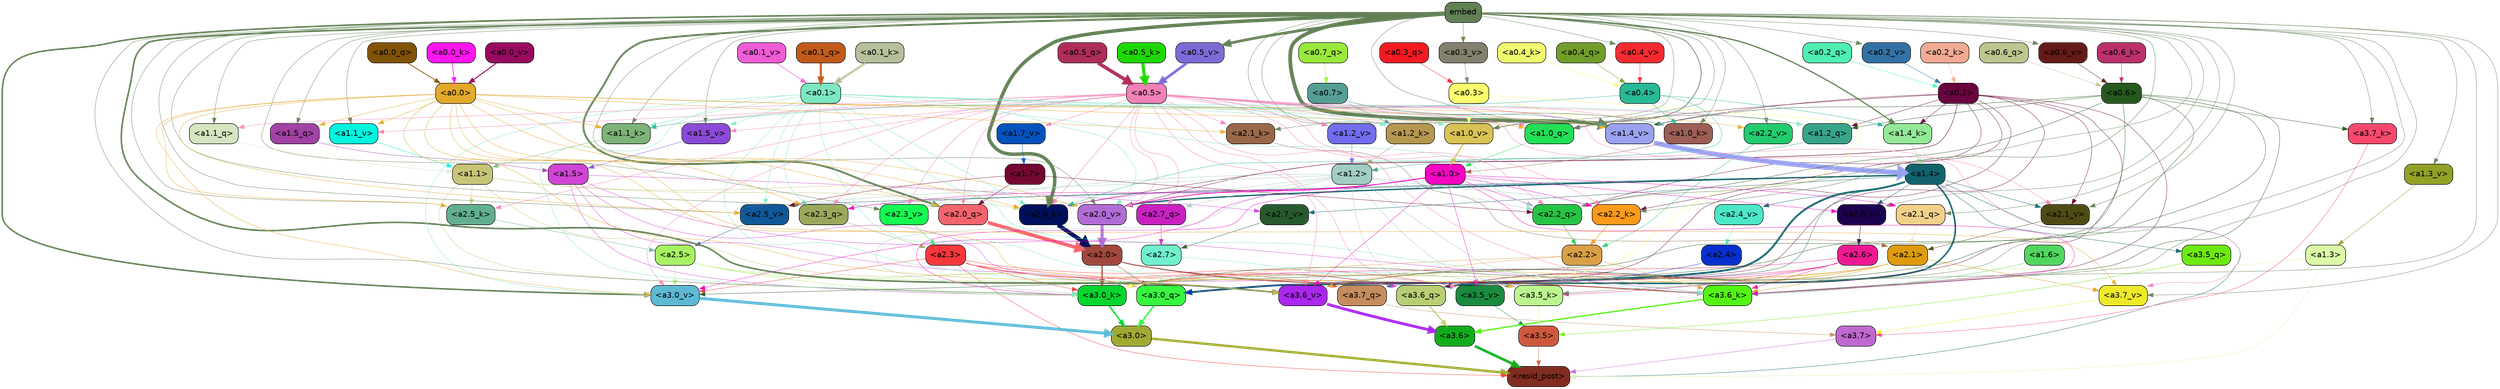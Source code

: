 strict digraph "" {
	graph [bgcolor=transparent,
		layout=dot,
		overlap=false,
		splines=true
	];
	"<a3.7>"	[color=black,
		fillcolor="#bf68cf",
		fontname=Helvetica,
		shape=box,
		style="filled, rounded"];
	"<resid_post>"	[color=black,
		fillcolor="#812c21",
		fontname=Helvetica,
		shape=box,
		style="filled, rounded"];
	"<a3.7>" -> "<resid_post>"	[color="#bf68cf",
		penwidth=0.6239100098609924];
	"<a3.6>"	[color=black,
		fillcolor="#12ad1c",
		fontname=Helvetica,
		shape=box,
		style="filled, rounded"];
	"<a3.6>" -> "<resid_post>"	[color="#12ad1c",
		penwidth=4.569062113761902];
	"<a3.5>"	[color=black,
		fillcolor="#ce583c",
		fontname=Helvetica,
		shape=box,
		style="filled, rounded"];
	"<a3.5>" -> "<resid_post>"	[color="#ce583c",
		penwidth=0.6];
	"<a3.0>"	[color=black,
		fillcolor="#9faa32",
		fontname=Helvetica,
		shape=box,
		style="filled, rounded"];
	"<a3.0>" -> "<resid_post>"	[color="#9faa32",
		penwidth=4.283544182777405];
	"<a2.3>"	[color=black,
		fillcolor="#f7373b",
		fontname=Helvetica,
		shape=box,
		style="filled, rounded"];
	"<a2.3>" -> "<resid_post>"	[color="#f7373b",
		penwidth=0.6];
	"<a3.7_q>"	[color=black,
		fillcolor="#c58c5d",
		fontname=Helvetica,
		shape=box,
		style="filled, rounded"];
	"<a2.3>" -> "<a3.7_q>"	[color="#f7373b",
		penwidth=0.6];
	"<a3.6_q>"	[color=black,
		fillcolor="#b8ce74",
		fontname=Helvetica,
		shape=box,
		style="filled, rounded"];
	"<a2.3>" -> "<a3.6_q>"	[color="#f7373b",
		penwidth=0.6];
	"<a3.0_q>"	[color=black,
		fillcolor="#37f73f",
		fontname=Helvetica,
		shape=box,
		style="filled, rounded"];
	"<a2.3>" -> "<a3.0_q>"	[color="#f7373b",
		penwidth=0.6];
	"<a3.0_k>"	[color=black,
		fillcolor="#06d62d",
		fontname=Helvetica,
		shape=box,
		style="filled, rounded"];
	"<a2.3>" -> "<a3.0_k>"	[color="#f7373b",
		penwidth=0.6];
	"<a3.6_v>"	[color=black,
		fillcolor="#aa27ed",
		fontname=Helvetica,
		shape=box,
		style="filled, rounded"];
	"<a2.3>" -> "<a3.6_v>"	[color="#f7373b",
		penwidth=0.6];
	"<a3.5_v>"	[color=black,
		fillcolor="#198b3e",
		fontname=Helvetica,
		shape=box,
		style="filled, rounded"];
	"<a2.3>" -> "<a3.5_v>"	[color="#f7373b",
		penwidth=0.6];
	"<a3.0_v>"	[color=black,
		fillcolor="#5eb9d5",
		fontname=Helvetica,
		shape=box,
		style="filled, rounded"];
	"<a2.3>" -> "<a3.0_v>"	[color="#f7373b",
		penwidth=0.6];
	"<a1.4>"	[color=black,
		fillcolor="#12636d",
		fontname=Helvetica,
		shape=box,
		style="filled, rounded"];
	"<a1.4>" -> "<resid_post>"	[color="#12636d",
		penwidth=0.6];
	"<a1.4>" -> "<a3.7_q>"	[color="#12636d",
		penwidth=0.6];
	"<a1.4>" -> "<a3.6_q>"	[color="#12636d",
		penwidth=2.7934007048606873];
	"<a3.5_q>"	[color=black,
		fillcolor="#6de912",
		fontname=Helvetica,
		shape=box,
		style="filled, rounded"];
	"<a1.4>" -> "<a3.5_q>"	[color="#12636d",
		penwidth=0.6];
	"<a1.4>" -> "<a3.0_q>"	[color="#12636d",
		penwidth=3.340754985809326];
	"<a2.3_q>"	[color=black,
		fillcolor="#9aa85c",
		fontname=Helvetica,
		shape=box,
		style="filled, rounded"];
	"<a1.4>" -> "<a2.3_q>"	[color="#12636d",
		penwidth=0.6];
	"<a2.7_v>"	[color=black,
		fillcolor="#285a2d",
		fontname=Helvetica,
		shape=box,
		style="filled, rounded"];
	"<a1.4>" -> "<a2.7_v>"	[color="#12636d",
		penwidth=0.6];
	"<a2.6_v>"	[color=black,
		fillcolor="#1c024e",
		fontname=Helvetica,
		shape=box,
		style="filled, rounded"];
	"<a1.4>" -> "<a2.6_v>"	[color="#12636d",
		penwidth=0.6];
	"<a2.5_v>"	[color=black,
		fillcolor="#115999",
		fontname=Helvetica,
		shape=box,
		style="filled, rounded"];
	"<a1.4>" -> "<a2.5_v>"	[color="#12636d",
		penwidth=0.6];
	"<a2.4_v>"	[color=black,
		fillcolor="#4be7c6",
		fontname=Helvetica,
		shape=box,
		style="filled, rounded"];
	"<a1.4>" -> "<a2.4_v>"	[color="#12636d",
		penwidth=0.6];
	"<a2.1_v>"	[color=black,
		fillcolor="#4f4b15",
		fontname=Helvetica,
		shape=box,
		style="filled, rounded"];
	"<a1.4>" -> "<a2.1_v>"	[color="#12636d",
		penwidth=0.6];
	"<a2.0_v>"	[color=black,
		fillcolor="#b16cd5",
		fontname=Helvetica,
		shape=box,
		style="filled, rounded"];
	"<a1.4>" -> "<a2.0_v>"	[color="#12636d",
		penwidth=2.268759250640869];
	"<a1.3>"	[color=black,
		fillcolor="#dbfaa7",
		fontname=Helvetica,
		shape=box,
		style="filled, rounded"];
	"<a1.3>" -> "<resid_post>"	[color="#dbfaa7",
		penwidth=0.6];
	"<a1.3>" -> "<a3.6_v>"	[color="#dbfaa7",
		penwidth=0.6];
	"<a3.7_q>" -> "<a3.7>"	[color="#c58c5d",
		penwidth=0.6];
	"<a3.6_q>" -> "<a3.6>"	[color="#b8ce74",
		penwidth=2.0347584784030914];
	"<a3.5_q>" -> "<a3.5>"	[color="#6de912",
		penwidth=0.6];
	"<a3.0_q>" -> "<a3.0>"	[color="#37f73f",
		penwidth=2.8635367155075073];
	"<a3.7_k>"	[color=black,
		fillcolor="#f8496d",
		fontname=Helvetica,
		shape=box,
		style="filled, rounded"];
	"<a3.7_k>" -> "<a3.7>"	[color="#f8496d",
		penwidth=0.6];
	"<a3.6_k>"	[color=black,
		fillcolor="#53f413",
		fontname=Helvetica,
		shape=box,
		style="filled, rounded"];
	"<a3.6_k>" -> "<a3.6>"	[color="#53f413",
		penwidth=2.1760786175727844];
	"<a3.5_k>"	[color=black,
		fillcolor="#bcf68f",
		fontname=Helvetica,
		shape=box,
		style="filled, rounded"];
	"<a3.5_k>" -> "<a3.5>"	[color="#bcf68f",
		penwidth=0.6];
	"<a3.0_k>" -> "<a3.0>"	[color="#06d62d",
		penwidth=2.632905662059784];
	"<a3.7_v>"	[color=black,
		fillcolor="#eeea29",
		fontname=Helvetica,
		shape=box,
		style="filled, rounded"];
	"<a3.7_v>" -> "<a3.7>"	[color="#eeea29",
		penwidth=0.6];
	"<a3.6_v>" -> "<a3.6>"	[color="#aa27ed",
		penwidth=4.981305837631226];
	"<a3.5_v>" -> "<a3.5>"	[color="#198b3e",
		penwidth=0.6];
	"<a3.0_v>" -> "<a3.0>"	[color="#5eb9d5",
		penwidth=5.168330669403076];
	"<a2.7>"	[color=black,
		fillcolor="#70f0cc",
		fontname=Helvetica,
		shape=box,
		style="filled, rounded"];
	"<a2.7>" -> "<a3.6_q>"	[color="#70f0cc",
		penwidth=0.6];
	"<a2.7>" -> "<a3.0_q>"	[color="#70f0cc",
		penwidth=0.6];
	"<a2.7>" -> "<a3.0_k>"	[color="#70f0cc",
		penwidth=0.6];
	"<a2.6>"	[color=black,
		fillcolor="#ec1991",
		fontname=Helvetica,
		shape=box,
		style="filled, rounded"];
	"<a2.6>" -> "<a3.6_q>"	[color="#ec1991",
		penwidth=0.6];
	"<a2.6>" -> "<a3.0_q>"	[color="#ec1991",
		penwidth=0.6];
	"<a2.6>" -> "<a3.6_k>"	[color="#ec1991",
		penwidth=0.6];
	"<a2.6>" -> "<a3.5_k>"	[color="#ec1991",
		penwidth=0.6];
	"<a2.6>" -> "<a3.0_k>"	[color="#ec1991",
		penwidth=0.6];
	"<a2.1>"	[color=black,
		fillcolor="#de9b0e",
		fontname=Helvetica,
		shape=box,
		style="filled, rounded"];
	"<a2.1>" -> "<a3.6_q>"	[color="#de9b0e",
		penwidth=0.6];
	"<a2.1>" -> "<a3.0_q>"	[color="#de9b0e",
		penwidth=0.6];
	"<a2.1>" -> "<a3.6_k>"	[color="#de9b0e",
		penwidth=0.6];
	"<a2.1>" -> "<a3.0_k>"	[color="#de9b0e",
		penwidth=0.6];
	"<a2.1>" -> "<a3.7_v>"	[color="#de9b0e",
		penwidth=0.6];
	"<a2.1>" -> "<a3.6_v>"	[color="#de9b0e",
		penwidth=0.6];
	"<a2.0>"	[color=black,
		fillcolor="#a2483d",
		fontname=Helvetica,
		shape=box,
		style="filled, rounded"];
	"<a2.0>" -> "<a3.6_q>"	[color="#a2483d",
		penwidth=0.6];
	"<a2.0>" -> "<a3.0_q>"	[color="#a2483d",
		penwidth=0.6];
	"<a2.0>" -> "<a3.6_k>"	[color="#a2483d",
		penwidth=1.6382827460765839];
	"<a2.0>" -> "<a3.0_k>"	[color="#a2483d",
		penwidth=2.161143198609352];
	"<a1.5>"	[color=black,
		fillcolor="#d044d5",
		fontname=Helvetica,
		shape=box,
		style="filled, rounded"];
	"<a1.5>" -> "<a3.6_q>"	[color="#d044d5",
		penwidth=0.6];
	"<a1.5>" -> "<a3.0_q>"	[color="#d044d5",
		penwidth=0.6];
	"<a1.5>" -> "<a3.6_k>"	[color="#d044d5",
		penwidth=0.6];
	"<a1.5>" -> "<a3.0_k>"	[color="#d044d5",
		penwidth=0.6];
	"<a1.5>" -> "<a2.7_v>"	[color="#d044d5",
		penwidth=0.6];
	"<a0.2>"	[color=black,
		fillcolor="#6a053f",
		fontname=Helvetica,
		shape=box,
		style="filled, rounded"];
	"<a0.2>" -> "<a3.6_q>"	[color="#6a053f",
		penwidth=0.6];
	"<a0.2>" -> "<a3.0_q>"	[color="#6a053f",
		penwidth=0.6];
	"<a0.2>" -> "<a3.6_k>"	[color="#6a053f",
		penwidth=0.6];
	"<a0.2>" -> "<a3.0_k>"	[color="#6a053f",
		penwidth=0.6];
	"<a2.2_q>"	[color=black,
		fillcolor="#26c444",
		fontname=Helvetica,
		shape=box,
		style="filled, rounded"];
	"<a0.2>" -> "<a2.2_q>"	[color="#6a053f",
		penwidth=0.6];
	"<a2.2_k>"	[color=black,
		fillcolor="#fe9a19",
		fontname=Helvetica,
		shape=box,
		style="filled, rounded"];
	"<a0.2>" -> "<a2.2_k>"	[color="#6a053f",
		penwidth=0.6];
	"<a2.0_k>"	[color=black,
		fillcolor="#000f5b",
		fontname=Helvetica,
		shape=box,
		style="filled, rounded"];
	"<a0.2>" -> "<a2.0_k>"	[color="#6a053f",
		penwidth=0.6];
	"<a0.2>" -> "<a2.1_v>"	[color="#6a053f",
		penwidth=0.6];
	"<a0.2>" -> "<a2.0_v>"	[color="#6a053f",
		penwidth=0.6];
	"<a1.2_q>"	[color=black,
		fillcolor="#37a489",
		fontname=Helvetica,
		shape=box,
		style="filled, rounded"];
	"<a0.2>" -> "<a1.2_q>"	[color="#6a053f",
		penwidth=0.6];
	"<a1.0_q>"	[color=black,
		fillcolor="#22df56",
		fontname=Helvetica,
		shape=box,
		style="filled, rounded"];
	"<a0.2>" -> "<a1.0_q>"	[color="#6a053f",
		penwidth=0.6];
	"<a1.4_k>"	[color=black,
		fillcolor="#94e998",
		fontname=Helvetica,
		shape=box,
		style="filled, rounded"];
	"<a0.2>" -> "<a1.4_k>"	[color="#6a053f",
		penwidth=0.6];
	"<a1.4_v>"	[color=black,
		fillcolor="#9aa2f0",
		fontname=Helvetica,
		shape=box,
		style="filled, rounded"];
	"<a0.2>" -> "<a1.4_v>"	[color="#6a053f",
		penwidth=0.6];
	"<a2.5>"	[color=black,
		fillcolor="#a7f163",
		fontname=Helvetica,
		shape=box,
		style="filled, rounded"];
	"<a2.5>" -> "<a3.0_q>"	[color="#a7f163",
		penwidth=0.6];
	"<a2.5>" -> "<a3.0_k>"	[color="#a7f163",
		penwidth=0.6];
	"<a2.5>" -> "<a3.6_v>"	[color="#a7f163",
		penwidth=0.6];
	"<a2.5>" -> "<a3.0_v>"	[color="#a7f163",
		penwidth=0.6];
	"<a2.4>"	[color=black,
		fillcolor="#072fcd",
		fontname=Helvetica,
		shape=box,
		style="filled, rounded"];
	"<a2.4>" -> "<a3.0_q>"	[color="#072fcd",
		penwidth=0.6];
	"<a1.1>"	[color=black,
		fillcolor="#c7c478",
		fontname=Helvetica,
		shape=box,
		style="filled, rounded"];
	"<a1.1>" -> "<a3.0_q>"	[color="#c7c478",
		penwidth=0.6];
	"<a1.1>" -> "<a3.0_k>"	[color="#c7c478",
		penwidth=0.6];
	"<a2.5_k>"	[color=black,
		fillcolor="#62af90",
		fontname=Helvetica,
		shape=box,
		style="filled, rounded"];
	"<a1.1>" -> "<a2.5_k>"	[color="#c7c478",
		penwidth=0.6];
	"<a1.1>" -> "<a2.0_k>"	[color="#c7c478",
		penwidth=0.6];
	"<a1.1>" -> "<a2.0_v>"	[color="#c7c478",
		penwidth=0.6];
	"<a0.6>"	[color=black,
		fillcolor="#27581e",
		fontname=Helvetica,
		shape=box,
		style="filled, rounded"];
	"<a0.6>" -> "<a3.7_k>"	[color="#27581e",
		penwidth=0.6];
	"<a0.6>" -> "<a3.6_k>"	[color="#27581e",
		penwidth=0.6];
	"<a0.6>" -> "<a3.0_k>"	[color="#27581e",
		penwidth=0.6];
	"<a0.6>" -> "<a3.6_v>"	[color="#27581e",
		penwidth=0.6];
	"<a0.6>" -> "<a3.0_v>"	[color="#27581e",
		penwidth=0.6];
	"<a0.6>" -> "<a2.2_q>"	[color="#27581e",
		penwidth=0.6];
	"<a0.6>" -> "<a1.2_q>"	[color="#27581e",
		penwidth=0.6];
	"<a0.6>" -> "<a1.4_v>"	[color="#27581e",
		penwidth=0.6];
	embed	[color=black,
		fillcolor="#618054",
		fontname=Helvetica,
		shape=box,
		style="filled, rounded"];
	embed -> "<a3.7_k>"	[color="#618054",
		penwidth=0.6];
	embed -> "<a3.6_k>"	[color="#618054",
		penwidth=0.6];
	embed -> "<a3.5_k>"	[color="#618054",
		penwidth=0.6];
	embed -> "<a3.0_k>"	[color="#618054",
		penwidth=0.6];
	embed -> "<a3.7_v>"	[color="#618054",
		penwidth=0.6];
	embed -> "<a3.6_v>"	[color="#618054",
		penwidth=2.7825746536254883];
	embed -> "<a3.5_v>"	[color="#618054",
		penwidth=0.6];
	embed -> "<a3.0_v>"	[color="#618054",
		penwidth=2.6950180530548096];
	embed -> "<a2.3_q>"	[color="#618054",
		penwidth=0.6];
	embed -> "<a2.2_q>"	[color="#618054",
		penwidth=0.6];
	"<a2.1_q>"	[color=black,
		fillcolor="#f3d08a",
		fontname=Helvetica,
		shape=box,
		style="filled, rounded"];
	embed -> "<a2.1_q>"	[color="#618054",
		penwidth=0.6];
	"<a2.0_q>"	[color=black,
		fillcolor="#f3646d",
		fontname=Helvetica,
		shape=box,
		style="filled, rounded"];
	embed -> "<a2.0_q>"	[color="#618054",
		penwidth=3.305941343307495];
	embed -> "<a2.5_k>"	[color="#618054",
		penwidth=0.6];
	embed -> "<a2.2_k>"	[color="#618054",
		penwidth=0.6698317527770996];
	"<a2.1_k>"	[color=black,
		fillcolor="#996849",
		fontname=Helvetica,
		shape=box,
		style="filled, rounded"];
	embed -> "<a2.1_k>"	[color="#618054",
		penwidth=0.6];
	embed -> "<a2.0_k>"	[color="#618054",
		penwidth=6.12570995092392];
	embed -> "<a2.6_v>"	[color="#618054",
		penwidth=0.6];
	embed -> "<a2.5_v>"	[color="#618054",
		penwidth=0.6];
	"<a2.3_v>"	[color=black,
		fillcolor="#15fa53",
		fontname=Helvetica,
		shape=box,
		style="filled, rounded"];
	embed -> "<a2.3_v>"	[color="#618054",
		penwidth=0.6];
	"<a2.2_v>"	[color=black,
		fillcolor="#22cb6e",
		fontname=Helvetica,
		shape=box,
		style="filled, rounded"];
	embed -> "<a2.2_v>"	[color="#618054",
		penwidth=0.6];
	embed -> "<a2.1_v>"	[color="#618054",
		penwidth=0.6];
	embed -> "<a2.0_v>"	[color="#618054",
		penwidth=0.6];
	"<a1.5_q>"	[color=black,
		fillcolor="#a142a4",
		fontname=Helvetica,
		shape=box,
		style="filled, rounded"];
	embed -> "<a1.5_q>"	[color="#618054",
		penwidth=0.6];
	embed -> "<a1.2_q>"	[color="#618054",
		penwidth=0.6087074279785156];
	"<a1.1_q>"	[color=black,
		fillcolor="#d4e5c0",
		fontname=Helvetica,
		shape=box,
		style="filled, rounded"];
	embed -> "<a1.1_q>"	[color="#618054",
		penwidth=0.6];
	embed -> "<a1.0_q>"	[color="#618054",
		penwidth=0.6];
	embed -> "<a1.4_k>"	[color="#618054",
		penwidth=2.1858973503112793];
	"<a1.2_k>"	[color=black,
		fillcolor="#b5974f",
		fontname=Helvetica,
		shape=box,
		style="filled, rounded"];
	embed -> "<a1.2_k>"	[color="#618054",
		penwidth=0.6];
	"<a1.1_k>"	[color=black,
		fillcolor="#7db377",
		fontname=Helvetica,
		shape=box,
		style="filled, rounded"];
	embed -> "<a1.1_k>"	[color="#618054",
		penwidth=0.6];
	"<a1.0_k>"	[color=black,
		fillcolor="#9d5e55",
		fontname=Helvetica,
		shape=box,
		style="filled, rounded"];
	embed -> "<a1.0_k>"	[color="#618054",
		penwidth=0.6];
	"<a1.5_v>"	[color=black,
		fillcolor="#8a4ad6",
		fontname=Helvetica,
		shape=box,
		style="filled, rounded"];
	embed -> "<a1.5_v>"	[color="#618054",
		penwidth=0.6];
	embed -> "<a1.4_v>"	[color="#618054",
		penwidth=6.590077131986618];
	"<a1.3_v>"	[color=black,
		fillcolor="#92a026",
		fontname=Helvetica,
		shape=box,
		style="filled, rounded"];
	embed -> "<a1.3_v>"	[color="#618054",
		penwidth=0.6];
	"<a1.2_v>"	[color=black,
		fillcolor="#726dec",
		fontname=Helvetica,
		shape=box,
		style="filled, rounded"];
	embed -> "<a1.2_v>"	[color="#618054",
		penwidth=0.6];
	"<a1.1_v>"	[color=black,
		fillcolor="#01f5de",
		fontname=Helvetica,
		shape=box,
		style="filled, rounded"];
	embed -> "<a1.1_v>"	[color="#618054",
		penwidth=0.6];
	"<a1.0_v>"	[color=black,
		fillcolor="#d8c253",
		fontname=Helvetica,
		shape=box,
		style="filled, rounded"];
	embed -> "<a1.0_v>"	[color="#618054",
		penwidth=1.2076449394226074];
	"<a0.6_v>"	[color=black,
		fillcolor="#661a18",
		fontname=Helvetica,
		shape=box,
		style="filled, rounded"];
	embed -> "<a0.6_v>"	[color="#618054",
		penwidth=0.6];
	"<a0.5_v>"	[color=black,
		fillcolor="#7c6bd7",
		fontname=Helvetica,
		shape=box,
		style="filled, rounded"];
	embed -> "<a0.5_v>"	[color="#618054",
		penwidth=4.663905620574951];
	"<a0.4_v>"	[color=black,
		fillcolor="#f62b30",
		fontname=Helvetica,
		shape=box,
		style="filled, rounded"];
	embed -> "<a0.4_v>"	[color="#618054",
		penwidth=0.6];
	"<a0.3_v>"	[color=black,
		fillcolor="#83816d",
		fontname=Helvetica,
		shape=box,
		style="filled, rounded"];
	embed -> "<a0.3_v>"	[color="#618054",
		penwidth=0.6];
	"<a0.2_v>"	[color=black,
		fillcolor="#3372a6",
		fontname=Helvetica,
		shape=box,
		style="filled, rounded"];
	embed -> "<a0.2_v>"	[color="#618054",
		penwidth=0.6];
	"<a2.2>"	[color=black,
		fillcolor="#d99f47",
		fontname=Helvetica,
		shape=box,
		style="filled, rounded"];
	"<a2.2>" -> "<a3.6_k>"	[color="#d99f47",
		penwidth=0.6];
	"<a2.2>" -> "<a3.0_k>"	[color="#d99f47",
		penwidth=0.6];
	"<a2.2>" -> "<a3.6_v>"	[color="#d99f47",
		penwidth=0.6];
	"<a1.6>"	[color=black,
		fillcolor="#50d65e",
		fontname=Helvetica,
		shape=box,
		style="filled, rounded"];
	"<a1.6>" -> "<a3.6_k>"	[color="#50d65e",
		penwidth=0.6];
	"<a1.2>"	[color=black,
		fillcolor="#a1cdc3",
		fontname=Helvetica,
		shape=box,
		style="filled, rounded"];
	"<a1.2>" -> "<a3.6_k>"	[color="#a1cdc3",
		penwidth=0.6];
	"<a1.2>" -> "<a3.5_k>"	[color="#a1cdc3",
		penwidth=0.6];
	"<a1.2>" -> "<a3.0_k>"	[color="#a1cdc3",
		penwidth=0.6];
	"<a1.2>" -> "<a3.5_v>"	[color="#a1cdc3",
		penwidth=0.6];
	"<a2.7_q>"	[color=black,
		fillcolor="#ca1fc1",
		fontname=Helvetica,
		shape=box,
		style="filled, rounded"];
	"<a1.2>" -> "<a2.7_q>"	[color="#a1cdc3",
		penwidth=0.6];
	"<a1.2>" -> "<a2.2_q>"	[color="#a1cdc3",
		penwidth=0.6];
	"<a1.2>" -> "<a2.2_k>"	[color="#a1cdc3",
		penwidth=0.6];
	"<a1.2>" -> "<a2.5_v>"	[color="#a1cdc3",
		penwidth=0.6];
	"<a1.2>" -> "<a2.3_v>"	[color="#a1cdc3",
		penwidth=0.6];
	"<a1.2>" -> "<a2.0_v>"	[color="#a1cdc3",
		penwidth=0.6];
	"<a1.0>"	[color=black,
		fillcolor="#f405c2",
		fontname=Helvetica,
		shape=box,
		style="filled, rounded"];
	"<a1.0>" -> "<a3.6_k>"	[color="#f405c2",
		penwidth=0.6];
	"<a1.0>" -> "<a3.0_k>"	[color="#f405c2",
		penwidth=0.6];
	"<a1.0>" -> "<a3.6_v>"	[color="#f405c2",
		penwidth=0.6];
	"<a1.0>" -> "<a3.5_v>"	[color="#f405c2",
		penwidth=0.6];
	"<a1.0>" -> "<a3.0_v>"	[color="#f405c2",
		penwidth=0.6];
	"<a1.0>" -> "<a2.3_q>"	[color="#f405c2",
		penwidth=0.6];
	"<a1.0>" -> "<a2.2_q>"	[color="#f405c2",
		penwidth=0.6];
	"<a1.0>" -> "<a2.1_q>"	[color="#f405c2",
		penwidth=0.6];
	"<a1.0>" -> "<a2.2_k>"	[color="#f405c2",
		penwidth=0.6];
	"<a1.0>" -> "<a2.0_k>"	[color="#f405c2",
		penwidth=0.6];
	"<a1.0>" -> "<a2.6_v>"	[color="#f405c2",
		penwidth=0.6];
	"<a1.0>" -> "<a2.0_v>"	[color="#f405c2",
		penwidth=1.2213096618652344];
	"<a0.5>"	[color=black,
		fillcolor="#f280b7",
		fontname=Helvetica,
		shape=box,
		style="filled, rounded"];
	"<a0.5>" -> "<a3.6_k>"	[color="#f280b7",
		penwidth=0.6];
	"<a0.5>" -> "<a3.7_v>"	[color="#f280b7",
		penwidth=0.6];
	"<a0.5>" -> "<a3.6_v>"	[color="#f280b7",
		penwidth=0.6];
	"<a0.5>" -> "<a3.5_v>"	[color="#f280b7",
		penwidth=0.6];
	"<a0.5>" -> "<a3.0_v>"	[color="#f280b7",
		penwidth=0.6];
	"<a0.5>" -> "<a2.7_q>"	[color="#f280b7",
		penwidth=0.6];
	"<a0.5>" -> "<a2.3_q>"	[color="#f280b7",
		penwidth=0.6];
	"<a0.5>" -> "<a2.2_q>"	[color="#f280b7",
		penwidth=0.6];
	"<a0.5>" -> "<a2.0_q>"	[color="#f280b7",
		penwidth=0.6];
	"<a0.5>" -> "<a2.5_k>"	[color="#f280b7",
		penwidth=0.6];
	"<a0.5>" -> "<a2.2_k>"	[color="#f280b7",
		penwidth=0.6];
	"<a0.5>" -> "<a2.1_k>"	[color="#f280b7",
		penwidth=0.6];
	"<a0.5>" -> "<a2.0_k>"	[color="#f280b7",
		penwidth=0.6900839805603027];
	"<a0.5>" -> "<a2.3_v>"	[color="#f280b7",
		penwidth=0.6];
	"<a0.5>" -> "<a2.1_v>"	[color="#f280b7",
		penwidth=0.6];
	"<a0.5>" -> "<a2.0_v>"	[color="#f280b7",
		penwidth=0.6];
	"<a0.5>" -> "<a1.2_q>"	[color="#f280b7",
		penwidth=0.6];
	"<a0.5>" -> "<a1.1_q>"	[color="#f280b7",
		penwidth=0.6];
	"<a0.5>" -> "<a1.0_q>"	[color="#f280b7",
		penwidth=0.6];
	"<a0.5>" -> "<a1.2_k>"	[color="#f280b7",
		penwidth=0.6];
	"<a0.5>" -> "<a1.1_k>"	[color="#f280b7",
		penwidth=0.6];
	"<a0.5>" -> "<a1.0_k>"	[color="#f280b7",
		penwidth=0.6];
	"<a1.7_v>"	[color=black,
		fillcolor="#0452be",
		fontname=Helvetica,
		shape=box,
		style="filled, rounded"];
	"<a0.5>" -> "<a1.7_v>"	[color="#f280b7",
		penwidth=0.6];
	"<a0.5>" -> "<a1.5_v>"	[color="#f280b7",
		penwidth=0.6];
	"<a0.5>" -> "<a1.4_v>"	[color="#f280b7",
		penwidth=0.9985027313232422];
	"<a0.5>" -> "<a1.2_v>"	[color="#f280b7",
		penwidth=0.6];
	"<a0.5>" -> "<a1.1_v>"	[color="#f280b7",
		penwidth=0.6];
	"<a0.5>" -> "<a1.0_v>"	[color="#f280b7",
		penwidth=0.6];
	"<a0.1>"	[color=black,
		fillcolor="#7ce7c2",
		fontname=Helvetica,
		shape=box,
		style="filled, rounded"];
	"<a0.1>" -> "<a3.6_k>"	[color="#7ce7c2",
		penwidth=0.6];
	"<a0.1>" -> "<a3.5_k>"	[color="#7ce7c2",
		penwidth=0.6];
	"<a0.1>" -> "<a3.0_k>"	[color="#7ce7c2",
		penwidth=0.6];
	"<a0.1>" -> "<a3.6_v>"	[color="#7ce7c2",
		penwidth=0.6];
	"<a0.1>" -> "<a3.0_v>"	[color="#7ce7c2",
		penwidth=0.6];
	"<a0.1>" -> "<a2.3_q>"	[color="#7ce7c2",
		penwidth=0.6];
	"<a0.1>" -> "<a2.2_q>"	[color="#7ce7c2",
		penwidth=0.6];
	"<a0.1>" -> "<a2.0_k>"	[color="#7ce7c2",
		penwidth=0.6];
	"<a0.1>" -> "<a2.5_v>"	[color="#7ce7c2",
		penwidth=0.6];
	"<a0.1>" -> "<a2.0_v>"	[color="#7ce7c2",
		penwidth=0.6];
	"<a0.1>" -> "<a1.2_q>"	[color="#7ce7c2",
		penwidth=0.6218185424804688];
	"<a0.1>" -> "<a1.2_k>"	[color="#7ce7c2",
		penwidth=0.6];
	"<a0.1>" -> "<a1.1_k>"	[color="#7ce7c2",
		penwidth=0.6];
	"<a0.1>" -> "<a1.5_v>"	[color="#7ce7c2",
		penwidth=0.6];
	"<a0.1>" -> "<a1.4_v>"	[color="#7ce7c2",
		penwidth=0.6];
	"<a0.1>" -> "<a1.0_v>"	[color="#7ce7c2",
		penwidth=0.6];
	"<a0.0>"	[color=black,
		fillcolor="#e3a92b",
		fontname=Helvetica,
		shape=box,
		style="filled, rounded"];
	"<a0.0>" -> "<a3.5_k>"	[color="#e3a92b",
		penwidth=0.6];
	"<a0.0>" -> "<a3.7_v>"	[color="#e3a92b",
		penwidth=0.6];
	"<a0.0>" -> "<a3.6_v>"	[color="#e3a92b",
		penwidth=0.6];
	"<a0.0>" -> "<a3.0_v>"	[color="#e3a92b",
		penwidth=0.6];
	"<a0.0>" -> "<a2.3_q>"	[color="#e3a92b",
		penwidth=0.6];
	"<a0.0>" -> "<a2.0_q>"	[color="#e3a92b",
		penwidth=0.6];
	"<a0.0>" -> "<a2.5_k>"	[color="#e3a92b",
		penwidth=0.6];
	"<a0.0>" -> "<a2.1_k>"	[color="#e3a92b",
		penwidth=0.6];
	"<a0.0>" -> "<a2.0_k>"	[color="#e3a92b",
		penwidth=0.6];
	"<a0.0>" -> "<a2.5_v>"	[color="#e3a92b",
		penwidth=0.6];
	"<a0.0>" -> "<a2.2_v>"	[color="#e3a92b",
		penwidth=0.6];
	"<a0.0>" -> "<a2.0_v>"	[color="#e3a92b",
		penwidth=0.6];
	"<a0.0>" -> "<a1.5_q>"	[color="#e3a92b",
		penwidth=0.6];
	"<a0.0>" -> "<a1.0_q>"	[color="#e3a92b",
		penwidth=0.6];
	"<a0.0>" -> "<a1.1_k>"	[color="#e3a92b",
		penwidth=0.6];
	"<a0.0>" -> "<a1.4_v>"	[color="#e3a92b",
		penwidth=0.6];
	"<a0.0>" -> "<a1.1_v>"	[color="#e3a92b",
		penwidth=0.6];
	"<a0.3>"	[color=black,
		fillcolor="#fbff6c",
		fontname=Helvetica,
		shape=box,
		style="filled, rounded"];
	"<a0.3>" -> "<a3.0_k>"	[color="#fbff6c",
		penwidth=0.6];
	"<a0.3>" -> "<a1.4_v>"	[color="#fbff6c",
		penwidth=0.6];
	"<a0.3>" -> "<a1.0_v>"	[color="#fbff6c",
		penwidth=0.6];
	"<a2.7_q>" -> "<a2.7>"	[color="#ca1fc1",
		penwidth=0.6];
	"<a2.3_q>" -> "<a2.3>"	[color="#9aa85c",
		penwidth=0.6];
	"<a2.2_q>" -> "<a2.2>"	[color="#26c444",
		penwidth=0.7553567886352539];
	"<a2.1_q>" -> "<a2.1>"	[color="#f3d08a",
		penwidth=0.6];
	"<a2.0_q>" -> "<a2.0>"	[color="#f3646d",
		penwidth=6.256794691085815];
	"<a2.5_k>" -> "<a2.5>"	[color="#62af90",
		penwidth=0.6];
	"<a2.2_k>" -> "<a2.2>"	[color="#fe9a19",
		penwidth=0.8854708671569824];
	"<a2.1_k>" -> "<a2.1>"	[color="#996849",
		penwidth=0.6];
	"<a2.0_k>" -> "<a2.0>"	[color="#000f5b",
		penwidth=7.231504917144775];
	"<a2.7_v>" -> "<a2.7>"	[color="#285a2d",
		penwidth=0.6];
	"<a2.6_v>" -> "<a2.6>"	[color="#1c024e",
		penwidth=0.6];
	"<a2.5_v>" -> "<a2.5>"	[color="#115999",
		penwidth=0.6];
	"<a2.4_v>" -> "<a2.4>"	[color="#4be7c6",
		penwidth=0.6];
	"<a2.3_v>" -> "<a2.3>"	[color="#15fa53",
		penwidth=0.6];
	"<a2.2_v>" -> "<a2.2>"	[color="#22cb6e",
		penwidth=0.6];
	"<a2.1_v>" -> "<a2.1>"	[color="#4f4b15",
		penwidth=0.6];
	"<a2.0_v>" -> "<a2.0>"	[color="#b16cd5",
		penwidth=5.231471925973892];
	"<a1.7>"	[color=black,
		fillcolor="#740832",
		fontname=Helvetica,
		shape=box,
		style="filled, rounded"];
	"<a1.7>" -> "<a2.2_q>"	[color="#740832",
		penwidth=0.6];
	"<a1.7>" -> "<a2.0_q>"	[color="#740832",
		penwidth=0.6];
	"<a1.7>" -> "<a2.5_v>"	[color="#740832",
		penwidth=0.6];
	"<a0.4>"	[color=black,
		fillcolor="#27ba94",
		fontname=Helvetica,
		shape=box,
		style="filled, rounded"];
	"<a0.4>" -> "<a2.0_k>"	[color="#27ba94",
		penwidth=0.6];
	"<a0.4>" -> "<a1.4_k>"	[color="#27ba94",
		penwidth=0.6];
	"<a0.4>" -> "<a1.1_k>"	[color="#27ba94",
		penwidth=0.6];
	"<a0.4>" -> "<a1.0_k>"	[color="#27ba94",
		penwidth=0.6];
	"<a1.5_q>" -> "<a1.5>"	[color="#a142a4",
		penwidth=0.6];
	"<a1.2_q>" -> "<a1.2>"	[color="#37a489",
		penwidth=0.6];
	"<a1.1_q>" -> "<a1.1>"	[color="#d4e5c0",
		penwidth=0.6];
	"<a1.0_q>" -> "<a1.0>"	[color="#22df56",
		penwidth=0.6];
	"<a1.4_k>" -> "<a1.4>"	[color="#94e998",
		penwidth=0.6];
	"<a1.2_k>" -> "<a1.2>"	[color="#b5974f",
		penwidth=0.6];
	"<a1.1_k>" -> "<a1.1>"	[color="#7db377",
		penwidth=0.6];
	"<a1.0_k>" -> "<a1.0>"	[color="#9d5e55",
		penwidth=0.6];
	"<a1.7_v>" -> "<a1.7>"	[color="#0452be",
		penwidth=0.6];
	"<a1.5_v>" -> "<a1.5>"	[color="#8a4ad6",
		penwidth=0.6];
	"<a1.4_v>" -> "<a1.4>"	[color="#9aa2f0",
		penwidth=8.36684274673462];
	"<a1.3_v>" -> "<a1.3>"	[color="#92a026",
		penwidth=0.6];
	"<a1.2_v>" -> "<a1.2>"	[color="#726dec",
		penwidth=0.6];
	"<a1.1_v>" -> "<a1.1>"	[color="#01f5de",
		penwidth=0.6];
	"<a1.0_v>" -> "<a1.0>"	[color="#d8c253",
		penwidth=1.9665732383728027];
	"<a0.7>"	[color=black,
		fillcolor="#559e95",
		fontname=Helvetica,
		shape=box,
		style="filled, rounded"];
	"<a0.7>" -> "<a1.2_k>"	[color="#559e95",
		penwidth=0.6];
	"<a0.7>" -> "<a1.0_k>"	[color="#559e95",
		penwidth=0.6];
	"<a0.7>" -> "<a1.4_v>"	[color="#559e95",
		penwidth=0.6];
	"<a0.7_q>"	[color=black,
		fillcolor="#99e93c",
		fontname=Helvetica,
		shape=box,
		style="filled, rounded"];
	"<a0.7_q>" -> "<a0.7>"	[color="#99e93c",
		penwidth=0.6];
	"<a0.6_q>"	[color=black,
		fillcolor="#bec58e",
		fontname=Helvetica,
		shape=box,
		style="filled, rounded"];
	"<a0.6_q>" -> "<a0.6>"	[color="#bec58e",
		penwidth=0.6];
	"<a0.5_q>"	[color=black,
		fillcolor="#af2d59",
		fontname=Helvetica,
		shape=box,
		style="filled, rounded"];
	"<a0.5_q>" -> "<a0.5>"	[color="#af2d59",
		penwidth=6.156635046005249];
	"<a0.4_q>"	[color=black,
		fillcolor="#719e2a",
		fontname=Helvetica,
		shape=box,
		style="filled, rounded"];
	"<a0.4_q>" -> "<a0.4>"	[color="#719e2a",
		penwidth=0.6];
	"<a0.3_q>"	[color=black,
		fillcolor="#f41a21",
		fontname=Helvetica,
		shape=box,
		style="filled, rounded"];
	"<a0.3_q>" -> "<a0.3>"	[color="#f41a21",
		penwidth=0.6];
	"<a0.2_q>"	[color=black,
		fillcolor="#4feeb3",
		fontname=Helvetica,
		shape=box,
		style="filled, rounded"];
	"<a0.2_q>" -> "<a0.2>"	[color="#4feeb3",
		penwidth=0.6];
	"<a0.1_q>"	[color=black,
		fillcolor="#c25a1a",
		fontname=Helvetica,
		shape=box,
		style="filled, rounded"];
	"<a0.1_q>" -> "<a0.1>"	[color="#c25a1a",
		penwidth=3.795884132385254];
	"<a0.0_q>"	[color=black,
		fillcolor="#815305",
		fontname=Helvetica,
		shape=box,
		style="filled, rounded"];
	"<a0.0_q>" -> "<a0.0>"	[color="#815305",
		penwidth=1.2393803596496582];
	"<a0.6_k>"	[color=black,
		fillcolor="#bc316b",
		fontname=Helvetica,
		shape=box,
		style="filled, rounded"];
	"<a0.6_k>" -> "<a0.6>"	[color="#bc316b",
		penwidth=0.6];
	"<a0.5_k>"	[color=black,
		fillcolor="#1ed804",
		fontname=Helvetica,
		shape=box,
		style="filled, rounded"];
	"<a0.5_k>" -> "<a0.5>"	[color="#1ed804",
		penwidth=5.603226900100708];
	"<a0.4_k>"	[color=black,
		fillcolor="#effa6f",
		fontname=Helvetica,
		shape=box,
		style="filled, rounded"];
	"<a0.4_k>" -> "<a0.4>"	[color="#effa6f",
		penwidth=0.6];
	"<a0.2_k>"	[color=black,
		fillcolor="#f2aa93",
		fontname=Helvetica,
		shape=box,
		style="filled, rounded"];
	"<a0.2_k>" -> "<a0.2>"	[color="#f2aa93",
		penwidth=0.6];
	"<a0.1_k>"	[color=black,
		fillcolor="#b5c09a",
		fontname=Helvetica,
		shape=box,
		style="filled, rounded"];
	"<a0.1_k>" -> "<a0.1>"	[color="#b5c09a",
		penwidth=3.7429747581481934];
	"<a0.0_k>"	[color=black,
		fillcolor="#fd15ee",
		fontname=Helvetica,
		shape=box,
		style="filled, rounded"];
	"<a0.0_k>" -> "<a0.0>"	[color="#fd15ee",
		penwidth=1.106727123260498];
	"<a0.6_v>" -> "<a0.6>"	[color="#661a18",
		penwidth=0.6];
	"<a0.5_v>" -> "<a0.5>"	[color="#7c6bd7",
		penwidth=4.667354106903076];
	"<a0.4_v>" -> "<a0.4>"	[color="#f62b30",
		penwidth=0.6];
	"<a0.3_v>" -> "<a0.3>"	[color="#83816d",
		penwidth=0.6];
	"<a0.2_v>" -> "<a0.2>"	[color="#3372a6",
		penwidth=0.6];
	"<a0.1_v>"	[color=black,
		fillcolor="#f05bd6",
		fontname=Helvetica,
		shape=box,
		style="filled, rounded"];
	"<a0.1_v>" -> "<a0.1>"	[color="#f05bd6",
		penwidth=0.8298110961914062];
	"<a0.0_v>"	[color=black,
		fillcolor="#980a5f",
		fontname=Helvetica,
		shape=box,
		style="filled, rounded"];
	"<a0.0_v>" -> "<a0.0>"	[color="#980a5f",
		penwidth=1.7084956169128418];
}
